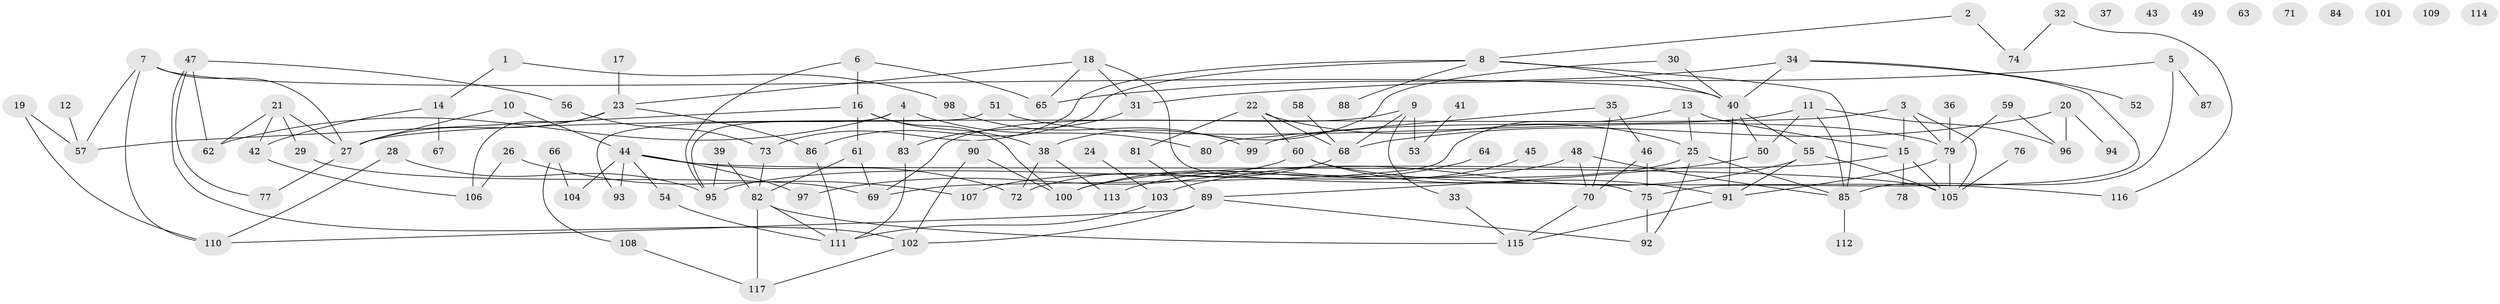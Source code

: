 // coarse degree distribution, {2: 0.21794871794871795, 3: 0.14102564102564102, 4: 0.15384615384615385, 6: 0.0641025641025641, 5: 0.10256410256410256, 10: 0.01282051282051282, 1: 0.1282051282051282, 8: 0.02564102564102564, 7: 0.038461538461538464, 0: 0.11538461538461539}
// Generated by graph-tools (version 1.1) at 2025/23/03/03/25 07:23:29]
// undirected, 117 vertices, 163 edges
graph export_dot {
graph [start="1"]
  node [color=gray90,style=filled];
  1;
  2;
  3;
  4;
  5;
  6;
  7;
  8;
  9;
  10;
  11;
  12;
  13;
  14;
  15;
  16;
  17;
  18;
  19;
  20;
  21;
  22;
  23;
  24;
  25;
  26;
  27;
  28;
  29;
  30;
  31;
  32;
  33;
  34;
  35;
  36;
  37;
  38;
  39;
  40;
  41;
  42;
  43;
  44;
  45;
  46;
  47;
  48;
  49;
  50;
  51;
  52;
  53;
  54;
  55;
  56;
  57;
  58;
  59;
  60;
  61;
  62;
  63;
  64;
  65;
  66;
  67;
  68;
  69;
  70;
  71;
  72;
  73;
  74;
  75;
  76;
  77;
  78;
  79;
  80;
  81;
  82;
  83;
  84;
  85;
  86;
  87;
  88;
  89;
  90;
  91;
  92;
  93;
  94;
  95;
  96;
  97;
  98;
  99;
  100;
  101;
  102;
  103;
  104;
  105;
  106;
  107;
  108;
  109;
  110;
  111;
  112;
  113;
  114;
  115;
  116;
  117;
  1 -- 14;
  1 -- 98;
  2 -- 8;
  2 -- 74;
  3 -- 15;
  3 -- 27;
  3 -- 79;
  3 -- 105;
  4 -- 62;
  4 -- 80;
  4 -- 83;
  4 -- 95;
  5 -- 31;
  5 -- 85;
  5 -- 87;
  6 -- 16;
  6 -- 65;
  6 -- 95;
  7 -- 27;
  7 -- 40;
  7 -- 57;
  7 -- 110;
  8 -- 40;
  8 -- 73;
  8 -- 85;
  8 -- 86;
  8 -- 88;
  9 -- 33;
  9 -- 53;
  9 -- 68;
  9 -- 69;
  10 -- 27;
  10 -- 44;
  11 -- 50;
  11 -- 85;
  11 -- 96;
  11 -- 99;
  12 -- 57;
  13 -- 15;
  13 -- 25;
  13 -- 69;
  14 -- 42;
  14 -- 67;
  15 -- 78;
  15 -- 100;
  15 -- 105;
  16 -- 38;
  16 -- 57;
  16 -- 61;
  16 -- 100;
  17 -- 23;
  18 -- 23;
  18 -- 31;
  18 -- 65;
  18 -- 75;
  19 -- 57;
  19 -- 110;
  20 -- 68;
  20 -- 94;
  20 -- 96;
  21 -- 27;
  21 -- 29;
  21 -- 42;
  21 -- 62;
  22 -- 25;
  22 -- 60;
  22 -- 68;
  22 -- 81;
  23 -- 27;
  23 -- 86;
  23 -- 106;
  24 -- 103;
  25 -- 85;
  25 -- 92;
  25 -- 107;
  26 -- 106;
  26 -- 107;
  27 -- 77;
  28 -- 95;
  28 -- 110;
  29 -- 69;
  30 -- 38;
  30 -- 40;
  31 -- 83;
  32 -- 74;
  32 -- 116;
  33 -- 115;
  34 -- 40;
  34 -- 52;
  34 -- 65;
  34 -- 75;
  35 -- 46;
  35 -- 70;
  35 -- 80;
  36 -- 79;
  38 -- 72;
  38 -- 113;
  39 -- 82;
  39 -- 95;
  40 -- 50;
  40 -- 55;
  40 -- 91;
  41 -- 53;
  42 -- 106;
  44 -- 54;
  44 -- 72;
  44 -- 93;
  44 -- 97;
  44 -- 104;
  44 -- 105;
  45 -- 113;
  46 -- 70;
  46 -- 75;
  47 -- 56;
  47 -- 62;
  47 -- 77;
  47 -- 102;
  48 -- 70;
  48 -- 85;
  48 -- 95;
  50 -- 89;
  51 -- 79;
  51 -- 93;
  54 -- 111;
  55 -- 91;
  55 -- 103;
  55 -- 105;
  56 -- 73;
  58 -- 68;
  59 -- 79;
  59 -- 96;
  60 -- 91;
  60 -- 97;
  60 -- 116;
  61 -- 69;
  61 -- 82;
  64 -- 100;
  66 -- 104;
  66 -- 108;
  68 -- 72;
  70 -- 115;
  73 -- 82;
  75 -- 92;
  76 -- 105;
  79 -- 91;
  79 -- 105;
  81 -- 89;
  82 -- 111;
  82 -- 115;
  82 -- 117;
  83 -- 111;
  85 -- 112;
  86 -- 111;
  89 -- 92;
  89 -- 102;
  89 -- 110;
  90 -- 100;
  90 -- 102;
  91 -- 115;
  98 -- 99;
  102 -- 117;
  103 -- 111;
  108 -- 117;
}
